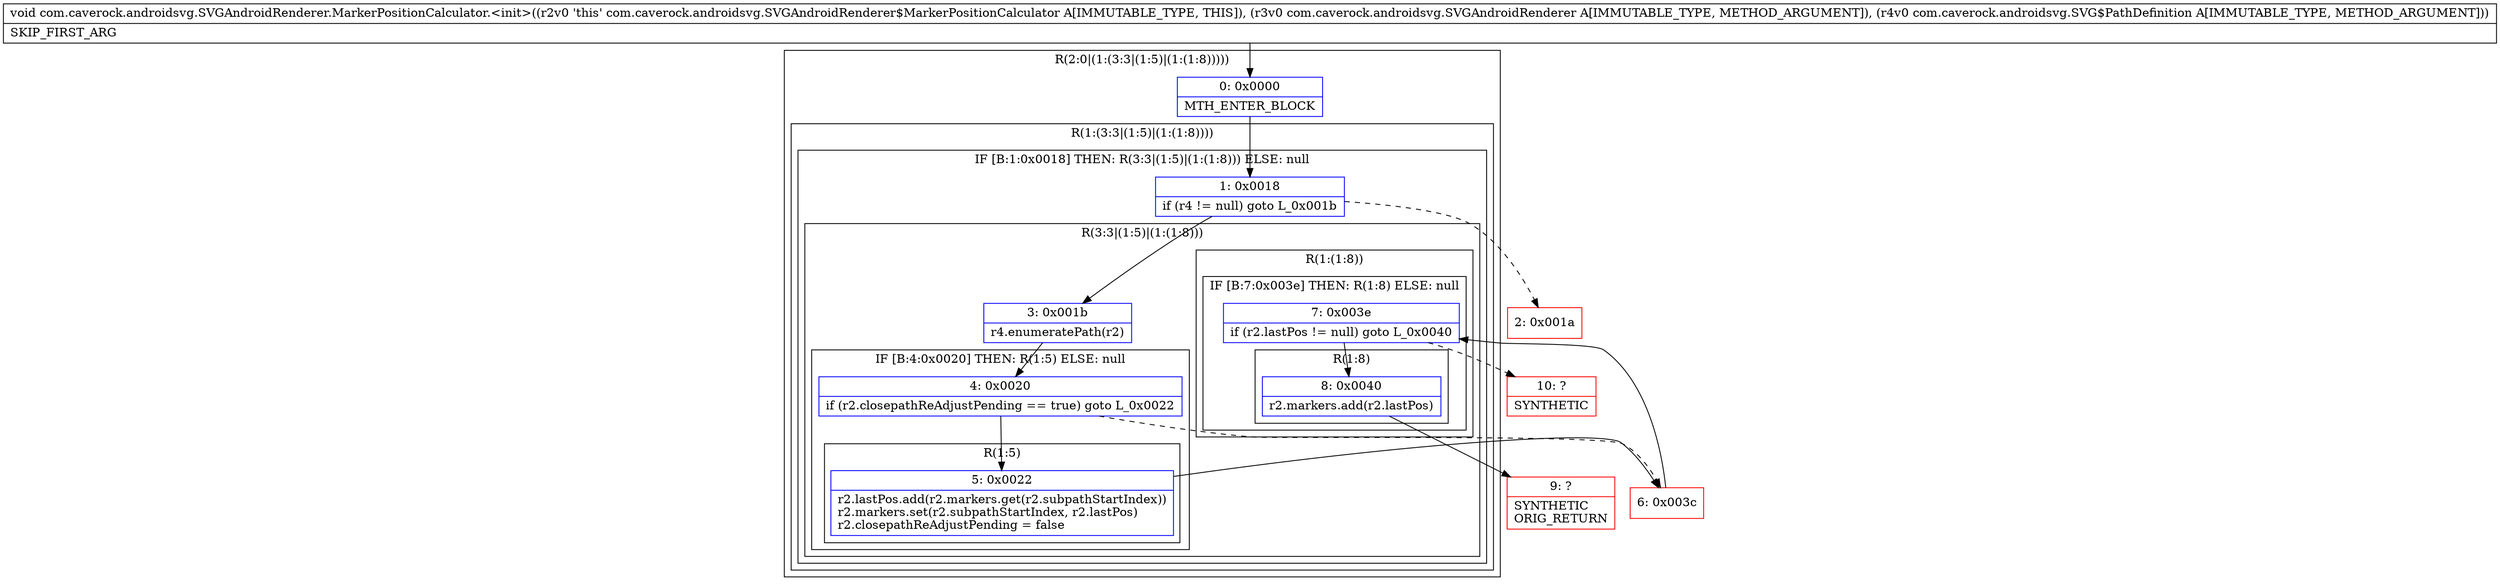 digraph "CFG forcom.caverock.androidsvg.SVGAndroidRenderer.MarkerPositionCalculator.\<init\>(Lcom\/caverock\/androidsvg\/SVGAndroidRenderer;Lcom\/caverock\/androidsvg\/SVG$PathDefinition;)V" {
subgraph cluster_Region_968419331 {
label = "R(2:0|(1:(3:3|(1:5)|(1:(1:8)))))";
node [shape=record,color=blue];
Node_0 [shape=record,label="{0\:\ 0x0000|MTH_ENTER_BLOCK\l}"];
subgraph cluster_Region_447719721 {
label = "R(1:(3:3|(1:5)|(1:(1:8))))";
node [shape=record,color=blue];
subgraph cluster_IfRegion_701061403 {
label = "IF [B:1:0x0018] THEN: R(3:3|(1:5)|(1:(1:8))) ELSE: null";
node [shape=record,color=blue];
Node_1 [shape=record,label="{1\:\ 0x0018|if (r4 != null) goto L_0x001b\l}"];
subgraph cluster_Region_527169156 {
label = "R(3:3|(1:5)|(1:(1:8)))";
node [shape=record,color=blue];
Node_3 [shape=record,label="{3\:\ 0x001b|r4.enumeratePath(r2)\l}"];
subgraph cluster_IfRegion_1634594202 {
label = "IF [B:4:0x0020] THEN: R(1:5) ELSE: null";
node [shape=record,color=blue];
Node_4 [shape=record,label="{4\:\ 0x0020|if (r2.closepathReAdjustPending == true) goto L_0x0022\l}"];
subgraph cluster_Region_107800191 {
label = "R(1:5)";
node [shape=record,color=blue];
Node_5 [shape=record,label="{5\:\ 0x0022|r2.lastPos.add(r2.markers.get(r2.subpathStartIndex))\lr2.markers.set(r2.subpathStartIndex, r2.lastPos)\lr2.closepathReAdjustPending = false\l}"];
}
}
subgraph cluster_Region_1695446568 {
label = "R(1:(1:8))";
node [shape=record,color=blue];
subgraph cluster_IfRegion_621896667 {
label = "IF [B:7:0x003e] THEN: R(1:8) ELSE: null";
node [shape=record,color=blue];
Node_7 [shape=record,label="{7\:\ 0x003e|if (r2.lastPos != null) goto L_0x0040\l}"];
subgraph cluster_Region_723409886 {
label = "R(1:8)";
node [shape=record,color=blue];
Node_8 [shape=record,label="{8\:\ 0x0040|r2.markers.add(r2.lastPos)\l}"];
}
}
}
}
}
}
}
Node_2 [shape=record,color=red,label="{2\:\ 0x001a}"];
Node_6 [shape=record,color=red,label="{6\:\ 0x003c}"];
Node_9 [shape=record,color=red,label="{9\:\ ?|SYNTHETIC\lORIG_RETURN\l}"];
Node_10 [shape=record,color=red,label="{10\:\ ?|SYNTHETIC\l}"];
MethodNode[shape=record,label="{void com.caverock.androidsvg.SVGAndroidRenderer.MarkerPositionCalculator.\<init\>((r2v0 'this' com.caverock.androidsvg.SVGAndroidRenderer$MarkerPositionCalculator A[IMMUTABLE_TYPE, THIS]), (r3v0 com.caverock.androidsvg.SVGAndroidRenderer A[IMMUTABLE_TYPE, METHOD_ARGUMENT]), (r4v0 com.caverock.androidsvg.SVG$PathDefinition A[IMMUTABLE_TYPE, METHOD_ARGUMENT]))  | SKIP_FIRST_ARG\l}"];
MethodNode -> Node_0;
Node_0 -> Node_1;
Node_1 -> Node_2[style=dashed];
Node_1 -> Node_3;
Node_3 -> Node_4;
Node_4 -> Node_5;
Node_4 -> Node_6[style=dashed];
Node_5 -> Node_6;
Node_7 -> Node_8;
Node_7 -> Node_10[style=dashed];
Node_8 -> Node_9;
Node_6 -> Node_7;
}

